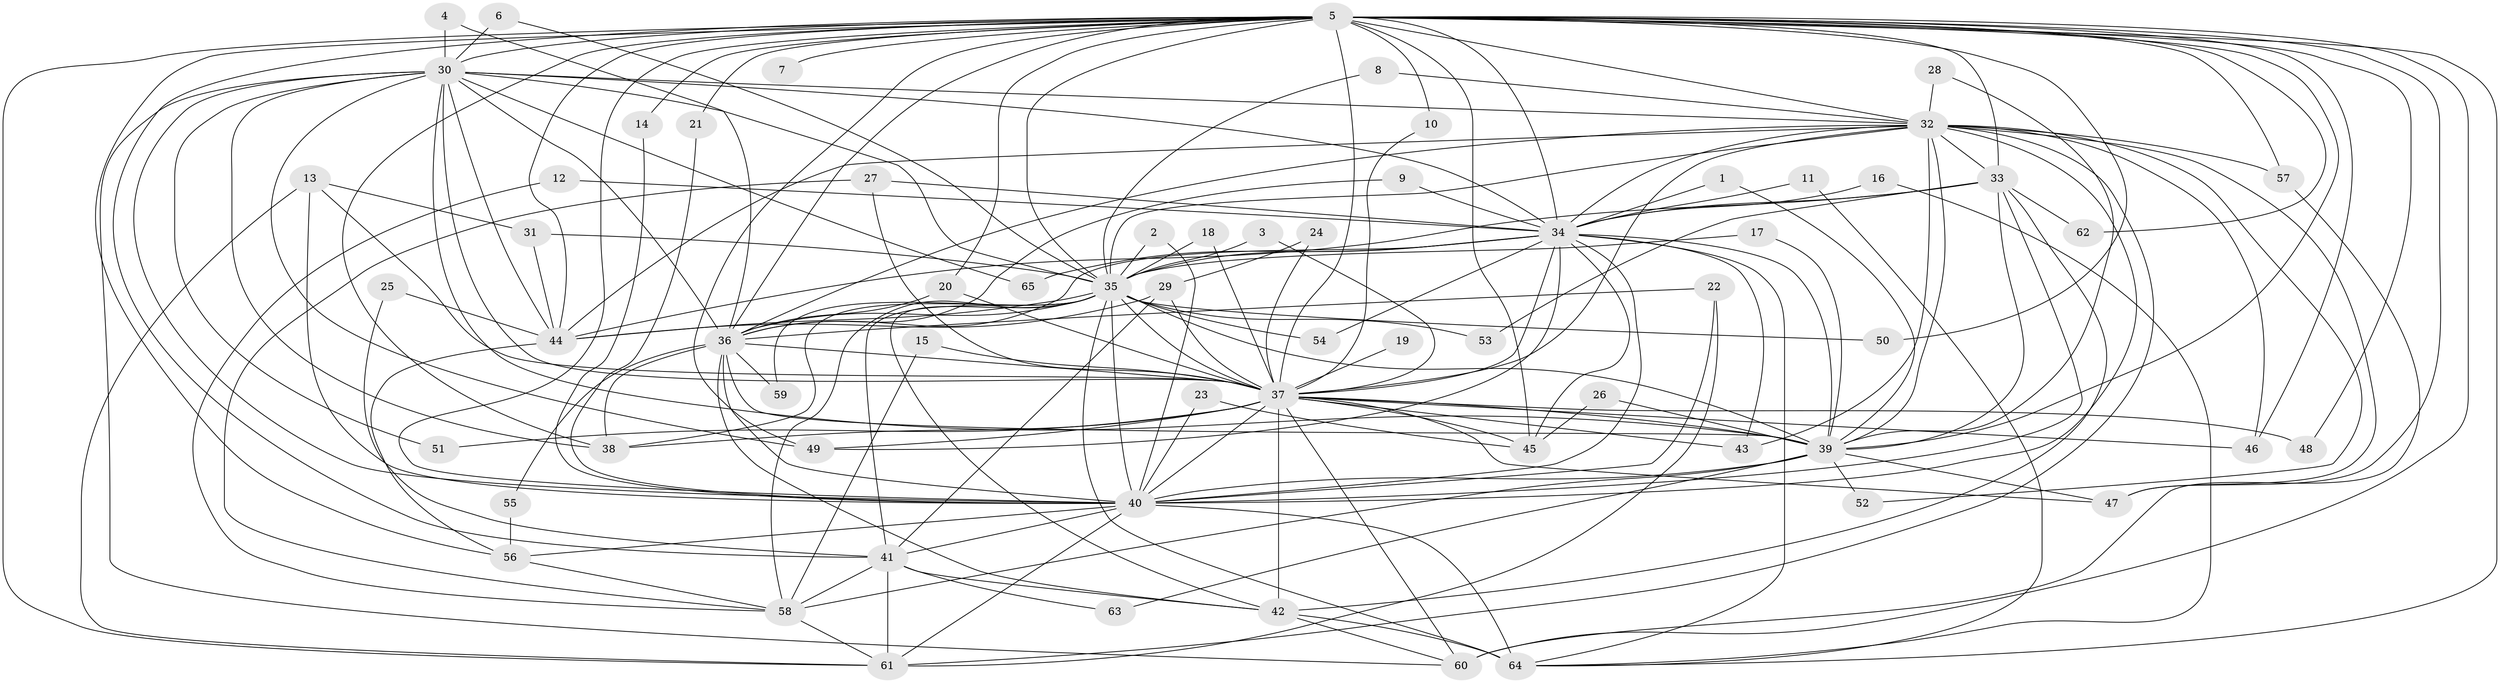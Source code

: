 // original degree distribution, {25: 0.007751937984496124, 18: 0.007751937984496124, 19: 0.007751937984496124, 21: 0.023255813953488372, 22: 0.015503875968992248, 33: 0.007751937984496124, 31: 0.007751937984496124, 2: 0.5271317829457365, 6: 0.031007751937984496, 3: 0.24031007751937986, 9: 0.015503875968992248, 8: 0.007751937984496124, 4: 0.08527131782945736, 5: 0.015503875968992248}
// Generated by graph-tools (version 1.1) at 2025/25/03/09/25 03:25:53]
// undirected, 65 vertices, 184 edges
graph export_dot {
graph [start="1"]
  node [color=gray90,style=filled];
  1;
  2;
  3;
  4;
  5;
  6;
  7;
  8;
  9;
  10;
  11;
  12;
  13;
  14;
  15;
  16;
  17;
  18;
  19;
  20;
  21;
  22;
  23;
  24;
  25;
  26;
  27;
  28;
  29;
  30;
  31;
  32;
  33;
  34;
  35;
  36;
  37;
  38;
  39;
  40;
  41;
  42;
  43;
  44;
  45;
  46;
  47;
  48;
  49;
  50;
  51;
  52;
  53;
  54;
  55;
  56;
  57;
  58;
  59;
  60;
  61;
  62;
  63;
  64;
  65;
  1 -- 34 [weight=1.0];
  1 -- 39 [weight=1.0];
  2 -- 35 [weight=1.0];
  2 -- 40 [weight=1.0];
  3 -- 35 [weight=1.0];
  3 -- 37 [weight=1.0];
  4 -- 30 [weight=1.0];
  4 -- 36 [weight=1.0];
  5 -- 7 [weight=1.0];
  5 -- 10 [weight=1.0];
  5 -- 14 [weight=1.0];
  5 -- 20 [weight=1.0];
  5 -- 21 [weight=1.0];
  5 -- 30 [weight=2.0];
  5 -- 32 [weight=2.0];
  5 -- 33 [weight=1.0];
  5 -- 34 [weight=2.0];
  5 -- 35 [weight=3.0];
  5 -- 36 [weight=2.0];
  5 -- 37 [weight=2.0];
  5 -- 38 [weight=1.0];
  5 -- 39 [weight=2.0];
  5 -- 40 [weight=2.0];
  5 -- 41 [weight=1.0];
  5 -- 44 [weight=1.0];
  5 -- 45 [weight=2.0];
  5 -- 46 [weight=1.0];
  5 -- 47 [weight=1.0];
  5 -- 48 [weight=1.0];
  5 -- 49 [weight=1.0];
  5 -- 50 [weight=1.0];
  5 -- 56 [weight=1.0];
  5 -- 57 [weight=2.0];
  5 -- 60 [weight=1.0];
  5 -- 61 [weight=1.0];
  5 -- 62 [weight=1.0];
  5 -- 64 [weight=1.0];
  6 -- 30 [weight=2.0];
  6 -- 35 [weight=1.0];
  8 -- 32 [weight=1.0];
  8 -- 35 [weight=1.0];
  9 -- 34 [weight=1.0];
  9 -- 36 [weight=1.0];
  10 -- 37 [weight=1.0];
  11 -- 34 [weight=1.0];
  11 -- 64 [weight=1.0];
  12 -- 34 [weight=1.0];
  12 -- 58 [weight=1.0];
  13 -- 31 [weight=1.0];
  13 -- 37 [weight=1.0];
  13 -- 40 [weight=1.0];
  13 -- 61 [weight=1.0];
  14 -- 40 [weight=1.0];
  15 -- 37 [weight=1.0];
  15 -- 58 [weight=1.0];
  16 -- 34 [weight=1.0];
  16 -- 64 [weight=1.0];
  17 -- 35 [weight=1.0];
  17 -- 39 [weight=1.0];
  18 -- 35 [weight=1.0];
  18 -- 37 [weight=1.0];
  19 -- 37 [weight=1.0];
  20 -- 36 [weight=1.0];
  20 -- 37 [weight=1.0];
  21 -- 40 [weight=1.0];
  22 -- 36 [weight=2.0];
  22 -- 40 [weight=1.0];
  22 -- 61 [weight=1.0];
  23 -- 40 [weight=1.0];
  23 -- 45 [weight=1.0];
  24 -- 29 [weight=1.0];
  24 -- 37 [weight=1.0];
  25 -- 41 [weight=1.0];
  25 -- 44 [weight=1.0];
  26 -- 39 [weight=1.0];
  26 -- 45 [weight=1.0];
  27 -- 34 [weight=1.0];
  27 -- 37 [weight=1.0];
  27 -- 58 [weight=1.0];
  28 -- 32 [weight=1.0];
  28 -- 39 [weight=1.0];
  29 -- 37 [weight=1.0];
  29 -- 41 [weight=1.0];
  29 -- 44 [weight=1.0];
  30 -- 32 [weight=1.0];
  30 -- 34 [weight=1.0];
  30 -- 35 [weight=1.0];
  30 -- 36 [weight=1.0];
  30 -- 37 [weight=1.0];
  30 -- 38 [weight=1.0];
  30 -- 39 [weight=2.0];
  30 -- 40 [weight=1.0];
  30 -- 44 [weight=1.0];
  30 -- 49 [weight=1.0];
  30 -- 51 [weight=1.0];
  30 -- 60 [weight=1.0];
  30 -- 65 [weight=1.0];
  31 -- 35 [weight=1.0];
  31 -- 44 [weight=1.0];
  32 -- 33 [weight=1.0];
  32 -- 34 [weight=2.0];
  32 -- 35 [weight=1.0];
  32 -- 36 [weight=2.0];
  32 -- 37 [weight=2.0];
  32 -- 39 [weight=1.0];
  32 -- 40 [weight=2.0];
  32 -- 43 [weight=1.0];
  32 -- 44 [weight=1.0];
  32 -- 46 [weight=1.0];
  32 -- 47 [weight=3.0];
  32 -- 52 [weight=1.0];
  32 -- 57 [weight=1.0];
  32 -- 61 [weight=1.0];
  33 -- 34 [weight=1.0];
  33 -- 39 [weight=1.0];
  33 -- 40 [weight=1.0];
  33 -- 42 [weight=1.0];
  33 -- 44 [weight=1.0];
  33 -- 53 [weight=1.0];
  33 -- 62 [weight=1.0];
  34 -- 35 [weight=2.0];
  34 -- 36 [weight=2.0];
  34 -- 37 [weight=1.0];
  34 -- 39 [weight=1.0];
  34 -- 40 [weight=2.0];
  34 -- 43 [weight=1.0];
  34 -- 45 [weight=2.0];
  34 -- 49 [weight=1.0];
  34 -- 54 [weight=1.0];
  34 -- 64 [weight=1.0];
  34 -- 65 [weight=1.0];
  35 -- 36 [weight=2.0];
  35 -- 37 [weight=1.0];
  35 -- 38 [weight=1.0];
  35 -- 39 [weight=3.0];
  35 -- 40 [weight=1.0];
  35 -- 41 [weight=1.0];
  35 -- 42 [weight=1.0];
  35 -- 44 [weight=1.0];
  35 -- 50 [weight=1.0];
  35 -- 53 [weight=1.0];
  35 -- 54 [weight=1.0];
  35 -- 58 [weight=1.0];
  35 -- 59 [weight=1.0];
  35 -- 64 [weight=2.0];
  36 -- 37 [weight=1.0];
  36 -- 38 [weight=1.0];
  36 -- 39 [weight=2.0];
  36 -- 40 [weight=1.0];
  36 -- 42 [weight=1.0];
  36 -- 55 [weight=1.0];
  36 -- 59 [weight=1.0];
  37 -- 38 [weight=1.0];
  37 -- 39 [weight=2.0];
  37 -- 40 [weight=1.0];
  37 -- 42 [weight=1.0];
  37 -- 43 [weight=2.0];
  37 -- 45 [weight=1.0];
  37 -- 46 [weight=1.0];
  37 -- 47 [weight=1.0];
  37 -- 48 [weight=1.0];
  37 -- 49 [weight=2.0];
  37 -- 51 [weight=1.0];
  37 -- 60 [weight=1.0];
  39 -- 40 [weight=1.0];
  39 -- 47 [weight=1.0];
  39 -- 52 [weight=1.0];
  39 -- 58 [weight=1.0];
  39 -- 63 [weight=1.0];
  40 -- 41 [weight=1.0];
  40 -- 56 [weight=1.0];
  40 -- 61 [weight=1.0];
  40 -- 64 [weight=2.0];
  41 -- 42 [weight=1.0];
  41 -- 58 [weight=1.0];
  41 -- 61 [weight=1.0];
  41 -- 63 [weight=1.0];
  42 -- 60 [weight=1.0];
  42 -- 64 [weight=1.0];
  44 -- 56 [weight=1.0];
  55 -- 56 [weight=1.0];
  56 -- 58 [weight=1.0];
  57 -- 60 [weight=1.0];
  58 -- 61 [weight=1.0];
}
